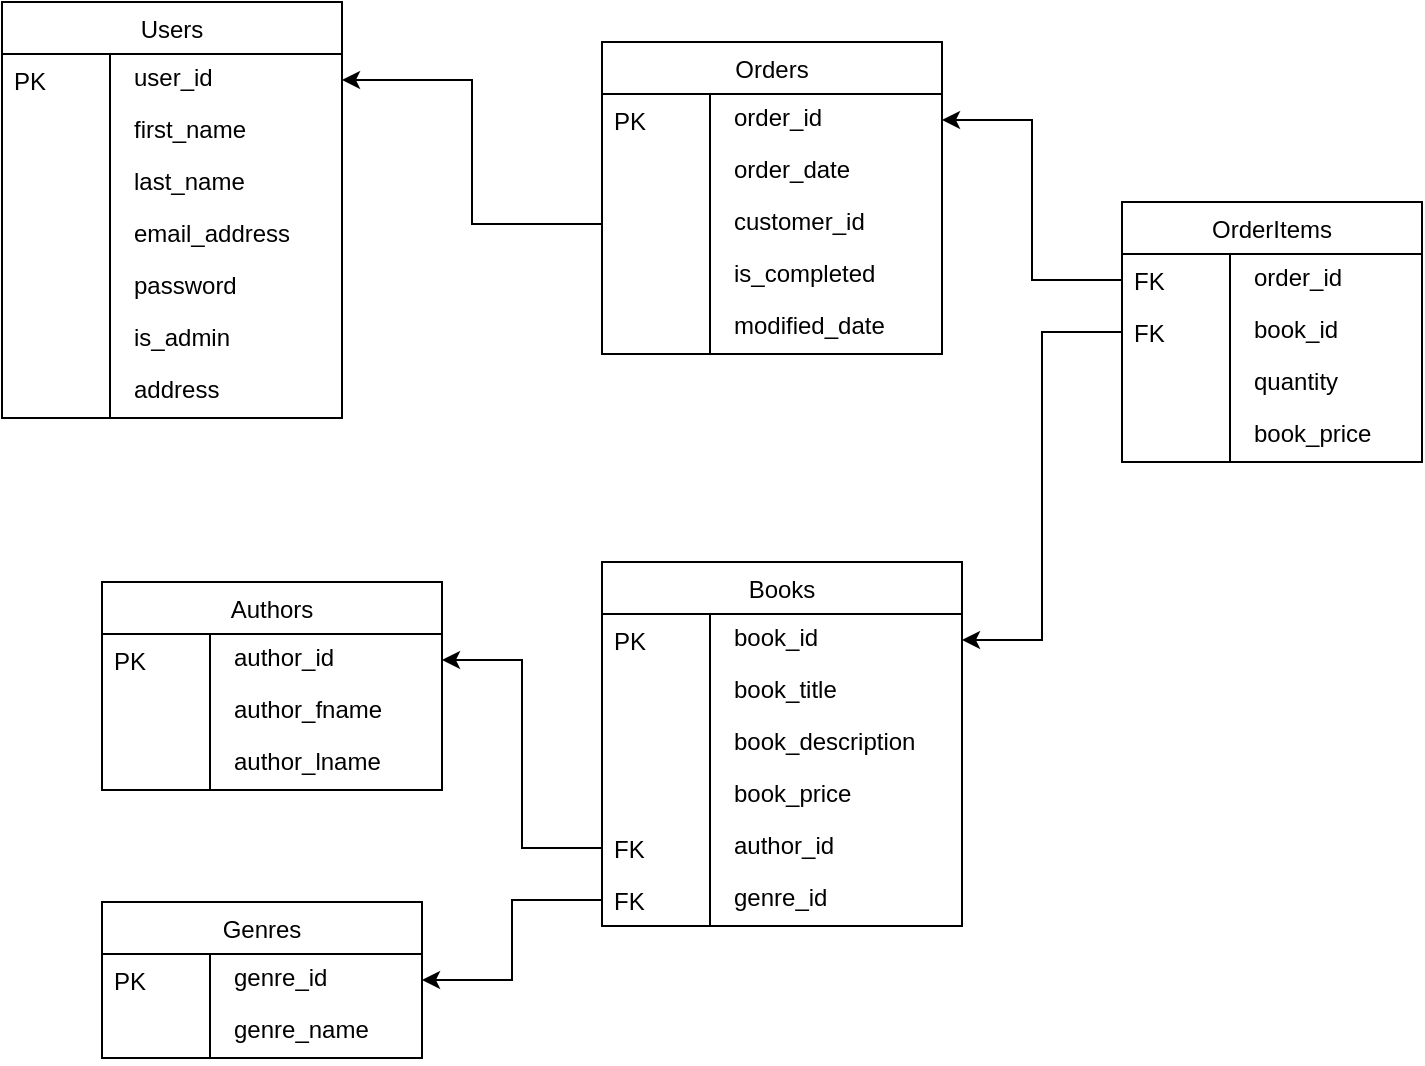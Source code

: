 <mxfile version="19.0.3" type="device"><diagram id="R2lEEEUBdFMjLlhIrx00" name="Page-1"><mxGraphModel dx="1014" dy="639" grid="1" gridSize="10" guides="1" tooltips="1" connect="1" arrows="1" fold="1" page="1" pageScale="1" pageWidth="850" pageHeight="1100" math="0" shadow="0" extFonts="Permanent Marker^https://fonts.googleapis.com/css?family=Permanent+Marker"><root><mxCell id="0"/><mxCell id="1" parent="0"/><mxCell id="31bnfUcSh1ujC6ZK1mUp-77" value="Users" style="swimlane;fontStyle=0;childLayout=stackLayout;horizontal=1;startSize=26;fillColor=default;horizontalStack=0;resizeParent=1;resizeLast=0;collapsible=1;marginBottom=0;swimlaneFillColor=default;align=center;" vertex="1" parent="1"><mxGeometry x="20" y="30" width="170" height="208" as="geometry"/></mxCell><mxCell id="31bnfUcSh1ujC6ZK1mUp-78" value="user_id" style="shape=partialRectangle;top=0;left=0;right=0;bottom=0;align=left;verticalAlign=top;spacingTop=-2;fillColor=none;spacingLeft=64;spacingRight=4;overflow=hidden;rotatable=0;points=[[0,0.5],[1,0.5]];portConstraint=eastwest;dropTarget=0;" vertex="1" parent="31bnfUcSh1ujC6ZK1mUp-77"><mxGeometry y="26" width="170" height="26" as="geometry"/></mxCell><mxCell id="31bnfUcSh1ujC6ZK1mUp-79" value="PK" style="shape=partialRectangle;top=0;left=0;bottom=0;fillColor=none;align=left;verticalAlign=middle;spacingLeft=4;spacingRight=4;overflow=hidden;rotatable=180;points=[];portConstraint=eastwest;part=1;" vertex="1" connectable="0" parent="31bnfUcSh1ujC6ZK1mUp-78"><mxGeometry width="54" height="26" as="geometry"/></mxCell><mxCell id="31bnfUcSh1ujC6ZK1mUp-80" value="first_name" style="shape=partialRectangle;top=0;left=0;right=0;bottom=0;align=left;verticalAlign=top;spacingTop=-2;fillColor=none;spacingLeft=64;spacingRight=4;overflow=hidden;rotatable=0;points=[[0,0.5],[1,0.5]];portConstraint=eastwest;dropTarget=0;" vertex="1" parent="31bnfUcSh1ujC6ZK1mUp-77"><mxGeometry y="52" width="170" height="26" as="geometry"/></mxCell><mxCell id="31bnfUcSh1ujC6ZK1mUp-81" value="" style="shape=partialRectangle;top=0;left=0;bottom=0;fillColor=none;align=left;verticalAlign=middle;spacingLeft=4;spacingRight=4;overflow=hidden;rotatable=180;points=[];portConstraint=eastwest;part=1;" vertex="1" connectable="0" parent="31bnfUcSh1ujC6ZK1mUp-80"><mxGeometry width="54" height="26" as="geometry"/></mxCell><mxCell id="31bnfUcSh1ujC6ZK1mUp-82" value="last_name" style="shape=partialRectangle;top=0;left=0;right=0;bottom=0;align=left;verticalAlign=top;spacingTop=-2;fillColor=none;spacingLeft=64;spacingRight=4;overflow=hidden;rotatable=0;points=[[0,0.5],[1,0.5]];portConstraint=eastwest;dropTarget=0;" vertex="1" parent="31bnfUcSh1ujC6ZK1mUp-77"><mxGeometry y="78" width="170" height="26" as="geometry"/></mxCell><mxCell id="31bnfUcSh1ujC6ZK1mUp-83" value="" style="shape=partialRectangle;top=0;left=0;bottom=0;fillColor=none;align=left;verticalAlign=middle;spacingLeft=4;spacingRight=4;overflow=hidden;rotatable=180;points=[];portConstraint=eastwest;part=1;" vertex="1" connectable="0" parent="31bnfUcSh1ujC6ZK1mUp-82"><mxGeometry width="54" height="26" as="geometry"/></mxCell><mxCell id="31bnfUcSh1ujC6ZK1mUp-84" value="email_address" style="shape=partialRectangle;top=0;left=0;right=0;bottom=0;align=left;verticalAlign=top;spacingTop=-2;fillColor=none;spacingLeft=64;spacingRight=4;overflow=hidden;rotatable=0;points=[[0,0.5],[1,0.5]];portConstraint=eastwest;dropTarget=0;" vertex="1" parent="31bnfUcSh1ujC6ZK1mUp-77"><mxGeometry y="104" width="170" height="26" as="geometry"/></mxCell><mxCell id="31bnfUcSh1ujC6ZK1mUp-85" value="" style="shape=partialRectangle;top=0;left=0;bottom=0;fillColor=none;align=left;verticalAlign=middle;spacingLeft=4;spacingRight=4;overflow=hidden;rotatable=180;points=[];portConstraint=eastwest;part=1;" vertex="1" connectable="0" parent="31bnfUcSh1ujC6ZK1mUp-84"><mxGeometry width="54" height="26" as="geometry"/></mxCell><mxCell id="31bnfUcSh1ujC6ZK1mUp-86" value="password" style="shape=partialRectangle;top=0;left=0;right=0;bottom=0;align=left;verticalAlign=top;spacingTop=-2;fillColor=none;spacingLeft=64;spacingRight=4;overflow=hidden;rotatable=0;points=[[0,0.5],[1,0.5]];portConstraint=eastwest;dropTarget=0;" vertex="1" parent="31bnfUcSh1ujC6ZK1mUp-77"><mxGeometry y="130" width="170" height="26" as="geometry"/></mxCell><mxCell id="31bnfUcSh1ujC6ZK1mUp-87" value="" style="shape=partialRectangle;top=0;left=0;bottom=0;fillColor=none;align=left;verticalAlign=middle;spacingLeft=4;spacingRight=4;overflow=hidden;rotatable=180;points=[];portConstraint=eastwest;part=1;" vertex="1" connectable="0" parent="31bnfUcSh1ujC6ZK1mUp-86"><mxGeometry width="54" height="26" as="geometry"/></mxCell><mxCell id="31bnfUcSh1ujC6ZK1mUp-88" value="is_admin" style="shape=partialRectangle;top=0;left=0;right=0;bottom=0;align=left;verticalAlign=top;spacingTop=-2;fillColor=none;spacingLeft=64;spacingRight=4;overflow=hidden;rotatable=0;points=[[0,0.5],[1,0.5]];portConstraint=eastwest;dropTarget=0;" vertex="1" parent="31bnfUcSh1ujC6ZK1mUp-77"><mxGeometry y="156" width="170" height="26" as="geometry"/></mxCell><mxCell id="31bnfUcSh1ujC6ZK1mUp-89" value="" style="shape=partialRectangle;top=0;left=0;bottom=0;fillColor=none;align=left;verticalAlign=middle;spacingLeft=4;spacingRight=4;overflow=hidden;rotatable=180;points=[];portConstraint=eastwest;part=1;" vertex="1" connectable="0" parent="31bnfUcSh1ujC6ZK1mUp-88"><mxGeometry width="54" height="26" as="geometry"/></mxCell><mxCell id="31bnfUcSh1ujC6ZK1mUp-90" value="address" style="shape=partialRectangle;top=0;left=0;right=0;bottom=0;align=left;verticalAlign=top;spacingTop=-2;fillColor=none;spacingLeft=64;spacingRight=4;overflow=hidden;rotatable=0;points=[[0,0.5],[1,0.5]];portConstraint=eastwest;dropTarget=0;" vertex="1" parent="31bnfUcSh1ujC6ZK1mUp-77"><mxGeometry y="182" width="170" height="26" as="geometry"/></mxCell><mxCell id="31bnfUcSh1ujC6ZK1mUp-91" value="" style="shape=partialRectangle;top=0;left=0;bottom=0;fillColor=none;align=left;verticalAlign=middle;spacingLeft=4;spacingRight=4;overflow=hidden;rotatable=180;points=[];portConstraint=eastwest;part=1;" vertex="1" connectable="0" parent="31bnfUcSh1ujC6ZK1mUp-90"><mxGeometry width="54" height="26" as="geometry"/></mxCell><mxCell id="31bnfUcSh1ujC6ZK1mUp-93" value="Orders" style="swimlane;fontStyle=0;childLayout=stackLayout;horizontal=1;startSize=26;fillColor=default;horizontalStack=0;resizeParent=1;resizeLast=0;collapsible=1;marginBottom=0;swimlaneFillColor=default;align=center;" vertex="1" parent="1"><mxGeometry x="320" y="50" width="170" height="156" as="geometry"/></mxCell><mxCell id="31bnfUcSh1ujC6ZK1mUp-94" value="order_id" style="shape=partialRectangle;top=0;left=0;right=0;bottom=0;align=left;verticalAlign=top;spacingTop=-2;fillColor=none;spacingLeft=64;spacingRight=4;overflow=hidden;rotatable=0;points=[[0,0.5],[1,0.5]];portConstraint=eastwest;dropTarget=0;" vertex="1" parent="31bnfUcSh1ujC6ZK1mUp-93"><mxGeometry y="26" width="170" height="26" as="geometry"/></mxCell><mxCell id="31bnfUcSh1ujC6ZK1mUp-95" value="PK" style="shape=partialRectangle;top=0;left=0;bottom=0;fillColor=none;align=left;verticalAlign=middle;spacingLeft=4;spacingRight=4;overflow=hidden;rotatable=180;points=[];portConstraint=eastwest;part=1;" vertex="1" connectable="0" parent="31bnfUcSh1ujC6ZK1mUp-94"><mxGeometry width="54" height="26" as="geometry"/></mxCell><mxCell id="31bnfUcSh1ujC6ZK1mUp-96" value="order_date" style="shape=partialRectangle;top=0;left=0;right=0;bottom=0;align=left;verticalAlign=top;spacingTop=-2;fillColor=none;spacingLeft=64;spacingRight=4;overflow=hidden;rotatable=0;points=[[0,0.5],[1,0.5]];portConstraint=eastwest;dropTarget=0;" vertex="1" parent="31bnfUcSh1ujC6ZK1mUp-93"><mxGeometry y="52" width="170" height="26" as="geometry"/></mxCell><mxCell id="31bnfUcSh1ujC6ZK1mUp-97" value="" style="shape=partialRectangle;top=0;left=0;bottom=0;fillColor=none;align=left;verticalAlign=middle;spacingLeft=4;spacingRight=4;overflow=hidden;rotatable=180;points=[];portConstraint=eastwest;part=1;" vertex="1" connectable="0" parent="31bnfUcSh1ujC6ZK1mUp-96"><mxGeometry width="54" height="26" as="geometry"/></mxCell><mxCell id="31bnfUcSh1ujC6ZK1mUp-98" value="customer_id" style="shape=partialRectangle;top=0;left=0;right=0;bottom=0;align=left;verticalAlign=top;spacingTop=-2;fillColor=none;spacingLeft=64;spacingRight=4;overflow=hidden;rotatable=0;points=[[0,0.5],[1,0.5]];portConstraint=eastwest;dropTarget=0;" vertex="1" parent="31bnfUcSh1ujC6ZK1mUp-93"><mxGeometry y="78" width="170" height="26" as="geometry"/></mxCell><mxCell id="31bnfUcSh1ujC6ZK1mUp-99" value="" style="shape=partialRectangle;top=0;left=0;bottom=0;fillColor=none;align=left;verticalAlign=middle;spacingLeft=4;spacingRight=4;overflow=hidden;rotatable=180;points=[];portConstraint=eastwest;part=1;" vertex="1" connectable="0" parent="31bnfUcSh1ujC6ZK1mUp-98"><mxGeometry width="54" height="26" as="geometry"/></mxCell><mxCell id="31bnfUcSh1ujC6ZK1mUp-100" value="is_completed" style="shape=partialRectangle;top=0;left=0;right=0;bottom=0;align=left;verticalAlign=top;spacingTop=-2;fillColor=none;spacingLeft=64;spacingRight=4;overflow=hidden;rotatable=0;points=[[0,0.5],[1,0.5]];portConstraint=eastwest;dropTarget=0;" vertex="1" parent="31bnfUcSh1ujC6ZK1mUp-93"><mxGeometry y="104" width="170" height="26" as="geometry"/></mxCell><mxCell id="31bnfUcSh1ujC6ZK1mUp-101" value="" style="shape=partialRectangle;top=0;left=0;bottom=0;fillColor=none;align=left;verticalAlign=middle;spacingLeft=4;spacingRight=4;overflow=hidden;rotatable=180;points=[];portConstraint=eastwest;part=1;" vertex="1" connectable="0" parent="31bnfUcSh1ujC6ZK1mUp-100"><mxGeometry width="54" height="26" as="geometry"/></mxCell><mxCell id="31bnfUcSh1ujC6ZK1mUp-102" value="modified_date" style="shape=partialRectangle;top=0;left=0;right=0;bottom=0;align=left;verticalAlign=top;spacingTop=-2;fillColor=none;spacingLeft=64;spacingRight=4;overflow=hidden;rotatable=0;points=[[0,0.5],[1,0.5]];portConstraint=eastwest;dropTarget=0;" vertex="1" parent="31bnfUcSh1ujC6ZK1mUp-93"><mxGeometry y="130" width="170" height="26" as="geometry"/></mxCell><mxCell id="31bnfUcSh1ujC6ZK1mUp-103" value="" style="shape=partialRectangle;top=0;left=0;bottom=0;fillColor=none;align=left;verticalAlign=middle;spacingLeft=4;spacingRight=4;overflow=hidden;rotatable=180;points=[];portConstraint=eastwest;part=1;" vertex="1" connectable="0" parent="31bnfUcSh1ujC6ZK1mUp-102"><mxGeometry width="54" height="26" as="geometry"/></mxCell><mxCell id="31bnfUcSh1ujC6ZK1mUp-108" value="" style="edgeStyle=orthogonalEdgeStyle;rounded=0;orthogonalLoop=1;jettySize=auto;html=1;entryX=1;entryY=0.5;entryDx=0;entryDy=0;" edge="1" parent="1" source="31bnfUcSh1ujC6ZK1mUp-98" target="31bnfUcSh1ujC6ZK1mUp-78"><mxGeometry relative="1" as="geometry"/></mxCell><mxCell id="31bnfUcSh1ujC6ZK1mUp-118" value="OrderItems" style="swimlane;fontStyle=0;childLayout=stackLayout;horizontal=1;startSize=26;fillColor=default;horizontalStack=0;resizeParent=1;resizeLast=0;collapsible=1;marginBottom=0;swimlaneFillColor=default;align=center;" vertex="1" parent="1"><mxGeometry x="580" y="130" width="150" height="130" as="geometry"/></mxCell><mxCell id="31bnfUcSh1ujC6ZK1mUp-119" value="order_id" style="shape=partialRectangle;top=0;left=0;right=0;bottom=0;align=left;verticalAlign=top;spacingTop=-2;fillColor=none;spacingLeft=64;spacingRight=4;overflow=hidden;rotatable=0;points=[[0,0.5],[1,0.5]];portConstraint=eastwest;dropTarget=0;" vertex="1" parent="31bnfUcSh1ujC6ZK1mUp-118"><mxGeometry y="26" width="150" height="26" as="geometry"/></mxCell><mxCell id="31bnfUcSh1ujC6ZK1mUp-120" value="FK" style="shape=partialRectangle;top=0;left=0;bottom=0;fillColor=none;align=left;verticalAlign=middle;spacingLeft=4;spacingRight=4;overflow=hidden;rotatable=180;points=[];portConstraint=eastwest;part=1;" vertex="1" connectable="0" parent="31bnfUcSh1ujC6ZK1mUp-119"><mxGeometry width="54" height="26" as="geometry"/></mxCell><mxCell id="31bnfUcSh1ujC6ZK1mUp-121" value="book_id" style="shape=partialRectangle;top=0;left=0;right=0;bottom=0;align=left;verticalAlign=top;spacingTop=-2;fillColor=none;spacingLeft=64;spacingRight=4;overflow=hidden;rotatable=0;points=[[0,0.5],[1,0.5]];portConstraint=eastwest;dropTarget=0;" vertex="1" parent="31bnfUcSh1ujC6ZK1mUp-118"><mxGeometry y="52" width="150" height="26" as="geometry"/></mxCell><mxCell id="31bnfUcSh1ujC6ZK1mUp-122" value="FK" style="shape=partialRectangle;top=0;left=0;bottom=0;fillColor=none;align=left;verticalAlign=middle;spacingLeft=4;spacingRight=4;overflow=hidden;rotatable=180;points=[];portConstraint=eastwest;part=1;" vertex="1" connectable="0" parent="31bnfUcSh1ujC6ZK1mUp-121"><mxGeometry width="54" height="26" as="geometry"/></mxCell><mxCell id="31bnfUcSh1ujC6ZK1mUp-123" value="quantity" style="shape=partialRectangle;top=0;left=0;right=0;bottom=0;align=left;verticalAlign=top;spacingTop=-2;fillColor=none;spacingLeft=64;spacingRight=4;overflow=hidden;rotatable=0;points=[[0,0.5],[1,0.5]];portConstraint=eastwest;dropTarget=0;" vertex="1" parent="31bnfUcSh1ujC6ZK1mUp-118"><mxGeometry y="78" width="150" height="26" as="geometry"/></mxCell><mxCell id="31bnfUcSh1ujC6ZK1mUp-124" value="" style="shape=partialRectangle;top=0;left=0;bottom=0;fillColor=none;align=left;verticalAlign=middle;spacingLeft=4;spacingRight=4;overflow=hidden;rotatable=180;points=[];portConstraint=eastwest;part=1;" vertex="1" connectable="0" parent="31bnfUcSh1ujC6ZK1mUp-123"><mxGeometry width="54" height="26" as="geometry"/></mxCell><mxCell id="31bnfUcSh1ujC6ZK1mUp-125" value="book_price" style="shape=partialRectangle;top=0;left=0;right=0;bottom=0;align=left;verticalAlign=top;spacingTop=-2;fillColor=none;spacingLeft=64;spacingRight=4;overflow=hidden;rotatable=0;points=[[0,0.5],[1,0.5]];portConstraint=eastwest;dropTarget=0;" vertex="1" parent="31bnfUcSh1ujC6ZK1mUp-118"><mxGeometry y="104" width="150" height="26" as="geometry"/></mxCell><mxCell id="31bnfUcSh1ujC6ZK1mUp-126" value="" style="shape=partialRectangle;top=0;left=0;bottom=0;fillColor=none;align=left;verticalAlign=middle;spacingLeft=4;spacingRight=4;overflow=hidden;rotatable=180;points=[];portConstraint=eastwest;part=1;" vertex="1" connectable="0" parent="31bnfUcSh1ujC6ZK1mUp-125"><mxGeometry width="54" height="26" as="geometry"/></mxCell><mxCell id="31bnfUcSh1ujC6ZK1mUp-127" style="edgeStyle=orthogonalEdgeStyle;rounded=0;orthogonalLoop=1;jettySize=auto;html=1;entryX=1;entryY=0.5;entryDx=0;entryDy=0;" edge="1" parent="1" source="31bnfUcSh1ujC6ZK1mUp-119" target="31bnfUcSh1ujC6ZK1mUp-94"><mxGeometry relative="1" as="geometry"/></mxCell><mxCell id="31bnfUcSh1ujC6ZK1mUp-128" value="Books" style="swimlane;fontStyle=0;childLayout=stackLayout;horizontal=1;startSize=26;fillColor=default;horizontalStack=0;resizeParent=1;resizeLast=0;collapsible=1;marginBottom=0;swimlaneFillColor=default;align=center;" vertex="1" parent="1"><mxGeometry x="320" y="310" width="180" height="182" as="geometry"/></mxCell><mxCell id="31bnfUcSh1ujC6ZK1mUp-129" value="book_id" style="shape=partialRectangle;top=0;left=0;right=0;bottom=0;align=left;verticalAlign=top;spacingTop=-2;fillColor=none;spacingLeft=64;spacingRight=4;overflow=hidden;rotatable=0;points=[[0,0.5],[1,0.5]];portConstraint=eastwest;dropTarget=0;" vertex="1" parent="31bnfUcSh1ujC6ZK1mUp-128"><mxGeometry y="26" width="180" height="26" as="geometry"/></mxCell><mxCell id="31bnfUcSh1ujC6ZK1mUp-130" value="PK" style="shape=partialRectangle;top=0;left=0;bottom=0;fillColor=none;align=left;verticalAlign=middle;spacingLeft=4;spacingRight=4;overflow=hidden;rotatable=180;points=[];portConstraint=eastwest;part=1;" vertex="1" connectable="0" parent="31bnfUcSh1ujC6ZK1mUp-129"><mxGeometry width="54" height="26" as="geometry"/></mxCell><mxCell id="31bnfUcSh1ujC6ZK1mUp-131" value="book_title" style="shape=partialRectangle;top=0;left=0;right=0;bottom=0;align=left;verticalAlign=top;spacingTop=-2;fillColor=none;spacingLeft=64;spacingRight=4;overflow=hidden;rotatable=0;points=[[0,0.5],[1,0.5]];portConstraint=eastwest;dropTarget=0;" vertex="1" parent="31bnfUcSh1ujC6ZK1mUp-128"><mxGeometry y="52" width="180" height="26" as="geometry"/></mxCell><mxCell id="31bnfUcSh1ujC6ZK1mUp-132" value="" style="shape=partialRectangle;top=0;left=0;bottom=0;fillColor=none;align=left;verticalAlign=middle;spacingLeft=4;spacingRight=4;overflow=hidden;rotatable=180;points=[];portConstraint=eastwest;part=1;" vertex="1" connectable="0" parent="31bnfUcSh1ujC6ZK1mUp-131"><mxGeometry width="54" height="26" as="geometry"/></mxCell><mxCell id="31bnfUcSh1ujC6ZK1mUp-133" value="book_description" style="shape=partialRectangle;top=0;left=0;right=0;bottom=0;align=left;verticalAlign=top;spacingTop=-2;fillColor=none;spacingLeft=64;spacingRight=4;overflow=hidden;rotatable=0;points=[[0,0.5],[1,0.5]];portConstraint=eastwest;dropTarget=0;" vertex="1" parent="31bnfUcSh1ujC6ZK1mUp-128"><mxGeometry y="78" width="180" height="26" as="geometry"/></mxCell><mxCell id="31bnfUcSh1ujC6ZK1mUp-134" value="" style="shape=partialRectangle;top=0;left=0;bottom=0;fillColor=none;align=left;verticalAlign=middle;spacingLeft=4;spacingRight=4;overflow=hidden;rotatable=180;points=[];portConstraint=eastwest;part=1;" vertex="1" connectable="0" parent="31bnfUcSh1ujC6ZK1mUp-133"><mxGeometry width="54" height="26" as="geometry"/></mxCell><mxCell id="31bnfUcSh1ujC6ZK1mUp-135" value="book_price" style="shape=partialRectangle;top=0;left=0;right=0;bottom=0;align=left;verticalAlign=top;spacingTop=-2;fillColor=none;spacingLeft=64;spacingRight=4;overflow=hidden;rotatable=0;points=[[0,0.5],[1,0.5]];portConstraint=eastwest;dropTarget=0;" vertex="1" parent="31bnfUcSh1ujC6ZK1mUp-128"><mxGeometry y="104" width="180" height="26" as="geometry"/></mxCell><mxCell id="31bnfUcSh1ujC6ZK1mUp-136" value="" style="shape=partialRectangle;top=0;left=0;bottom=0;fillColor=none;align=left;verticalAlign=middle;spacingLeft=4;spacingRight=4;overflow=hidden;rotatable=180;points=[];portConstraint=eastwest;part=1;" vertex="1" connectable="0" parent="31bnfUcSh1ujC6ZK1mUp-135"><mxGeometry width="54" height="26" as="geometry"/></mxCell><mxCell id="31bnfUcSh1ujC6ZK1mUp-137" value="author_id" style="shape=partialRectangle;top=0;left=0;right=0;bottom=0;align=left;verticalAlign=top;spacingTop=-2;fillColor=none;spacingLeft=64;spacingRight=4;overflow=hidden;rotatable=0;points=[[0,0.5],[1,0.5]];portConstraint=eastwest;dropTarget=0;" vertex="1" parent="31bnfUcSh1ujC6ZK1mUp-128"><mxGeometry y="130" width="180" height="26" as="geometry"/></mxCell><mxCell id="31bnfUcSh1ujC6ZK1mUp-138" value="FK" style="shape=partialRectangle;top=0;left=0;bottom=0;fillColor=none;align=left;verticalAlign=middle;spacingLeft=4;spacingRight=4;overflow=hidden;rotatable=180;points=[];portConstraint=eastwest;part=1;" vertex="1" connectable="0" parent="31bnfUcSh1ujC6ZK1mUp-137"><mxGeometry width="54" height="26" as="geometry"/></mxCell><mxCell id="31bnfUcSh1ujC6ZK1mUp-139" value="genre_id" style="shape=partialRectangle;top=0;left=0;right=0;bottom=0;align=left;verticalAlign=top;spacingTop=-2;fillColor=none;spacingLeft=64;spacingRight=4;overflow=hidden;rotatable=0;points=[[0,0.5],[1,0.5]];portConstraint=eastwest;dropTarget=0;" vertex="1" parent="31bnfUcSh1ujC6ZK1mUp-128"><mxGeometry y="156" width="180" height="26" as="geometry"/></mxCell><mxCell id="31bnfUcSh1ujC6ZK1mUp-140" value="FK" style="shape=partialRectangle;top=0;left=0;bottom=0;fillColor=none;align=left;verticalAlign=middle;spacingLeft=4;spacingRight=4;overflow=hidden;rotatable=180;points=[];portConstraint=eastwest;part=1;" vertex="1" connectable="0" parent="31bnfUcSh1ujC6ZK1mUp-139"><mxGeometry width="54" height="26" as="geometry"/></mxCell><mxCell id="31bnfUcSh1ujC6ZK1mUp-141" style="edgeStyle=orthogonalEdgeStyle;rounded=0;orthogonalLoop=1;jettySize=auto;html=1;entryX=1;entryY=0.5;entryDx=0;entryDy=0;" edge="1" parent="1" source="31bnfUcSh1ujC6ZK1mUp-121" target="31bnfUcSh1ujC6ZK1mUp-129"><mxGeometry relative="1" as="geometry"/></mxCell><mxCell id="31bnfUcSh1ujC6ZK1mUp-142" value="Authors" style="swimlane;fontStyle=0;childLayout=stackLayout;horizontal=1;startSize=26;fillColor=default;horizontalStack=0;resizeParent=1;resizeLast=0;collapsible=1;marginBottom=0;swimlaneFillColor=default;align=center;" vertex="1" parent="1"><mxGeometry x="70" y="320" width="170" height="104" as="geometry"/></mxCell><mxCell id="31bnfUcSh1ujC6ZK1mUp-143" value="author_id" style="shape=partialRectangle;top=0;left=0;right=0;bottom=0;align=left;verticalAlign=top;spacingTop=-2;fillColor=none;spacingLeft=64;spacingRight=4;overflow=hidden;rotatable=0;points=[[0,0.5],[1,0.5]];portConstraint=eastwest;dropTarget=0;" vertex="1" parent="31bnfUcSh1ujC6ZK1mUp-142"><mxGeometry y="26" width="170" height="26" as="geometry"/></mxCell><mxCell id="31bnfUcSh1ujC6ZK1mUp-144" value="PK" style="shape=partialRectangle;top=0;left=0;bottom=0;fillColor=none;align=left;verticalAlign=middle;spacingLeft=4;spacingRight=4;overflow=hidden;rotatable=180;points=[];portConstraint=eastwest;part=1;" vertex="1" connectable="0" parent="31bnfUcSh1ujC6ZK1mUp-143"><mxGeometry width="54" height="26" as="geometry"/></mxCell><mxCell id="31bnfUcSh1ujC6ZK1mUp-145" value="author_fname" style="shape=partialRectangle;top=0;left=0;right=0;bottom=0;align=left;verticalAlign=top;spacingTop=-2;fillColor=none;spacingLeft=64;spacingRight=4;overflow=hidden;rotatable=0;points=[[0,0.5],[1,0.5]];portConstraint=eastwest;dropTarget=0;" vertex="1" parent="31bnfUcSh1ujC6ZK1mUp-142"><mxGeometry y="52" width="170" height="26" as="geometry"/></mxCell><mxCell id="31bnfUcSh1ujC6ZK1mUp-146" value="" style="shape=partialRectangle;top=0;left=0;bottom=0;fillColor=none;align=left;verticalAlign=middle;spacingLeft=4;spacingRight=4;overflow=hidden;rotatable=180;points=[];portConstraint=eastwest;part=1;" vertex="1" connectable="0" parent="31bnfUcSh1ujC6ZK1mUp-145"><mxGeometry width="54" height="26" as="geometry"/></mxCell><mxCell id="31bnfUcSh1ujC6ZK1mUp-147" value="author_lname" style="shape=partialRectangle;top=0;left=0;right=0;bottom=0;align=left;verticalAlign=top;spacingTop=-2;fillColor=none;spacingLeft=64;spacingRight=4;overflow=hidden;rotatable=0;points=[[0,0.5],[1,0.5]];portConstraint=eastwest;dropTarget=0;" vertex="1" parent="31bnfUcSh1ujC6ZK1mUp-142"><mxGeometry y="78" width="170" height="26" as="geometry"/></mxCell><mxCell id="31bnfUcSh1ujC6ZK1mUp-148" value="" style="shape=partialRectangle;top=0;left=0;bottom=0;fillColor=none;align=left;verticalAlign=middle;spacingLeft=4;spacingRight=4;overflow=hidden;rotatable=180;points=[];portConstraint=eastwest;part=1;" vertex="1" connectable="0" parent="31bnfUcSh1ujC6ZK1mUp-147"><mxGeometry width="54" height="26" as="geometry"/></mxCell><mxCell id="31bnfUcSh1ujC6ZK1mUp-149" style="edgeStyle=orthogonalEdgeStyle;rounded=0;orthogonalLoop=1;jettySize=auto;html=1;entryX=1;entryY=0.5;entryDx=0;entryDy=0;" edge="1" parent="1" source="31bnfUcSh1ujC6ZK1mUp-137" target="31bnfUcSh1ujC6ZK1mUp-143"><mxGeometry relative="1" as="geometry"/></mxCell><mxCell id="31bnfUcSh1ujC6ZK1mUp-150" value="Genres" style="swimlane;fontStyle=0;childLayout=stackLayout;horizontal=1;startSize=26;fillColor=default;horizontalStack=0;resizeParent=1;resizeLast=0;collapsible=1;marginBottom=0;swimlaneFillColor=default;align=center;" vertex="1" parent="1"><mxGeometry x="70" y="480" width="160" height="78" as="geometry"/></mxCell><mxCell id="31bnfUcSh1ujC6ZK1mUp-151" value="genre_id" style="shape=partialRectangle;top=0;left=0;right=0;bottom=0;align=left;verticalAlign=top;spacingTop=-2;fillColor=none;spacingLeft=64;spacingRight=4;overflow=hidden;rotatable=0;points=[[0,0.5],[1,0.5]];portConstraint=eastwest;dropTarget=0;" vertex="1" parent="31bnfUcSh1ujC6ZK1mUp-150"><mxGeometry y="26" width="160" height="26" as="geometry"/></mxCell><mxCell id="31bnfUcSh1ujC6ZK1mUp-152" value="PK" style="shape=partialRectangle;top=0;left=0;bottom=0;fillColor=none;align=left;verticalAlign=middle;spacingLeft=4;spacingRight=4;overflow=hidden;rotatable=180;points=[];portConstraint=eastwest;part=1;" vertex="1" connectable="0" parent="31bnfUcSh1ujC6ZK1mUp-151"><mxGeometry width="54" height="26" as="geometry"/></mxCell><mxCell id="31bnfUcSh1ujC6ZK1mUp-153" value="genre_name" style="shape=partialRectangle;top=0;left=0;right=0;bottom=0;align=left;verticalAlign=top;spacingTop=-2;fillColor=none;spacingLeft=64;spacingRight=4;overflow=hidden;rotatable=0;points=[[0,0.5],[1,0.5]];portConstraint=eastwest;dropTarget=0;" vertex="1" parent="31bnfUcSh1ujC6ZK1mUp-150"><mxGeometry y="52" width="160" height="26" as="geometry"/></mxCell><mxCell id="31bnfUcSh1ujC6ZK1mUp-154" value="" style="shape=partialRectangle;top=0;left=0;bottom=0;fillColor=none;align=left;verticalAlign=middle;spacingLeft=4;spacingRight=4;overflow=hidden;rotatable=180;points=[];portConstraint=eastwest;part=1;" vertex="1" connectable="0" parent="31bnfUcSh1ujC6ZK1mUp-153"><mxGeometry width="54" height="26" as="geometry"/></mxCell><mxCell id="31bnfUcSh1ujC6ZK1mUp-155" style="edgeStyle=orthogonalEdgeStyle;rounded=0;orthogonalLoop=1;jettySize=auto;html=1;entryX=1;entryY=0.5;entryDx=0;entryDy=0;" edge="1" parent="1" source="31bnfUcSh1ujC6ZK1mUp-139" target="31bnfUcSh1ujC6ZK1mUp-150"><mxGeometry relative="1" as="geometry"/></mxCell></root></mxGraphModel></diagram></mxfile>